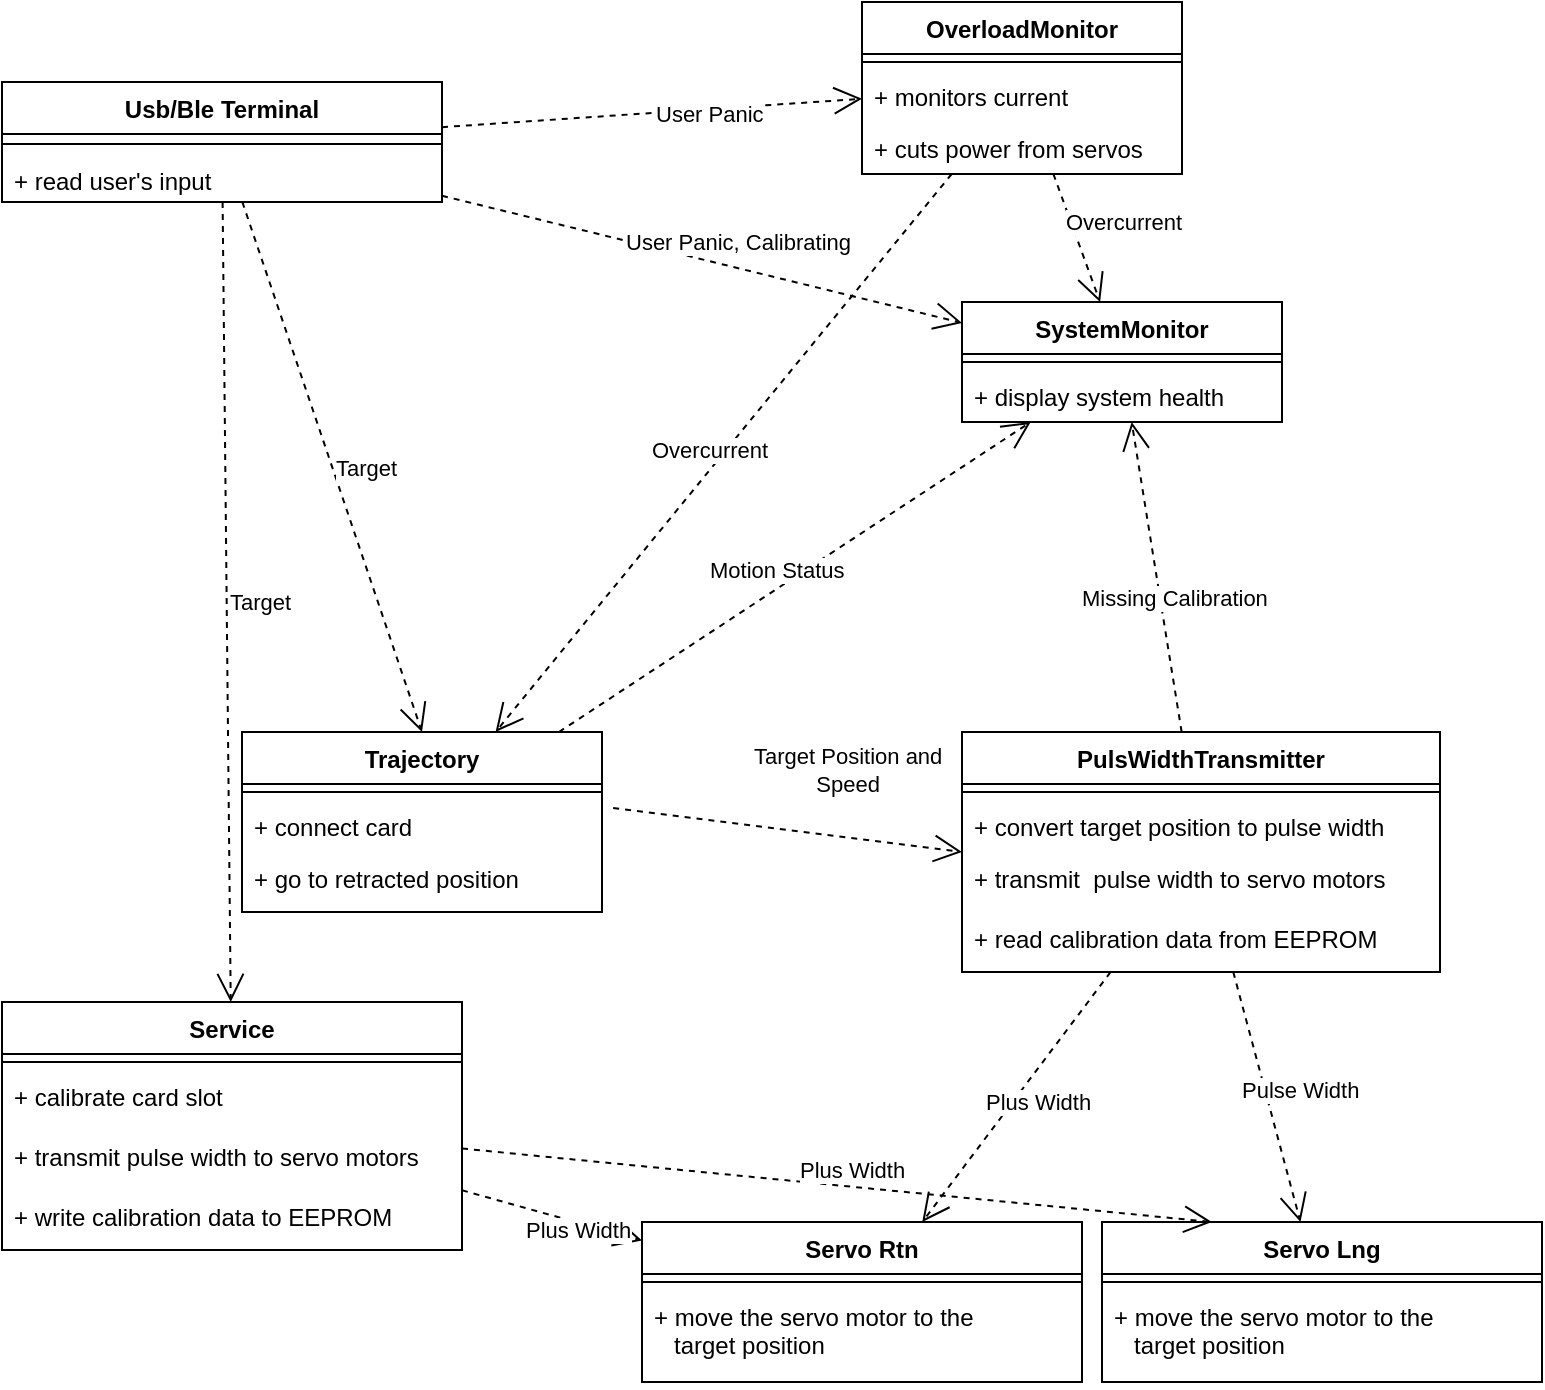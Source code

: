 <mxfile version="28.1.2" pages="6">
  <diagram id="u5vlLUq4j-41ApFVKKcV" name="Domain Model">
    <mxGraphModel dx="941" dy="609" grid="1" gridSize="10" guides="1" tooltips="1" connect="1" arrows="1" fold="1" page="1" pageScale="1" pageWidth="850" pageHeight="1100" math="0" shadow="0">
      <root>
        <mxCell id="0" />
        <mxCell id="1" parent="0" />
        <mxCell id="bGHfJ3Lsol0DoyidMzDT-1" value="Usb/Ble Terminal" style="swimlane;fontStyle=1;align=center;verticalAlign=top;childLayout=stackLayout;horizontal=1;startSize=26;horizontalStack=0;resizeParent=1;resizeParentMax=0;resizeLast=0;collapsible=1;marginBottom=0;" parent="1" vertex="1">
          <mxGeometry x="40" y="80" width="220" height="60" as="geometry" />
        </mxCell>
        <mxCell id="bGHfJ3Lsol0DoyidMzDT-2" value="" style="line;strokeWidth=1;fillColor=none;align=left;verticalAlign=middle;spacingTop=-1;spacingLeft=3;spacingRight=3;rotatable=0;labelPosition=right;points=[];portConstraint=eastwest;" parent="bGHfJ3Lsol0DoyidMzDT-1" vertex="1">
          <mxGeometry y="26" width="220" height="10" as="geometry" />
        </mxCell>
        <mxCell id="bGHfJ3Lsol0DoyidMzDT-3" value="+ read user&#39;s input" style="text;strokeColor=none;fillColor=none;align=left;verticalAlign=top;spacingLeft=4;spacingRight=4;overflow=hidden;rotatable=0;points=[[0,0.5],[1,0.5]];portConstraint=eastwest;" parent="bGHfJ3Lsol0DoyidMzDT-1" vertex="1">
          <mxGeometry y="36" width="220" height="24" as="geometry" />
        </mxCell>
        <mxCell id="bGHfJ3Lsol0DoyidMzDT-4" value="Trajectory" style="swimlane;fontStyle=1;align=center;verticalAlign=top;childLayout=stackLayout;horizontal=1;startSize=26;horizontalStack=0;resizeParent=1;resizeParentMax=0;resizeLast=0;collapsible=1;marginBottom=0;" parent="1" vertex="1">
          <mxGeometry x="160" y="405" width="180" height="90" as="geometry" />
        </mxCell>
        <mxCell id="bGHfJ3Lsol0DoyidMzDT-5" value="" style="line;strokeWidth=1;fillColor=none;align=left;verticalAlign=middle;spacingTop=-1;spacingLeft=3;spacingRight=3;rotatable=0;labelPosition=right;points=[];portConstraint=eastwest;" parent="bGHfJ3Lsol0DoyidMzDT-4" vertex="1">
          <mxGeometry y="26" width="180" height="8" as="geometry" />
        </mxCell>
        <mxCell id="bGHfJ3Lsol0DoyidMzDT-6" value="+ connect card   " style="text;strokeColor=none;fillColor=none;align=left;verticalAlign=top;spacingLeft=4;spacingRight=4;overflow=hidden;rotatable=0;points=[[0,0.5],[1,0.5]];portConstraint=eastwest;" parent="bGHfJ3Lsol0DoyidMzDT-4" vertex="1">
          <mxGeometry y="34" width="180" height="26" as="geometry" />
        </mxCell>
        <mxCell id="bGHfJ3Lsol0DoyidMzDT-7" value="+ go to retracted position   " style="text;strokeColor=none;fillColor=none;align=left;verticalAlign=top;spacingLeft=4;spacingRight=4;overflow=hidden;rotatable=0;points=[[0,0.5],[1,0.5]];portConstraint=eastwest;" parent="bGHfJ3Lsol0DoyidMzDT-4" vertex="1">
          <mxGeometry y="60" width="180" height="30" as="geometry" />
        </mxCell>
        <mxCell id="bGHfJ3Lsol0DoyidMzDT-8" value="SystemMonitor" style="swimlane;fontStyle=1;align=center;verticalAlign=top;childLayout=stackLayout;horizontal=1;startSize=26;horizontalStack=0;resizeParent=1;resizeParentMax=0;resizeLast=0;collapsible=1;marginBottom=0;" parent="1" vertex="1">
          <mxGeometry x="520" y="190" width="160" height="60" as="geometry" />
        </mxCell>
        <mxCell id="bGHfJ3Lsol0DoyidMzDT-9" value="" style="line;strokeWidth=1;fillColor=none;align=left;verticalAlign=middle;spacingTop=-1;spacingLeft=3;spacingRight=3;rotatable=0;labelPosition=right;points=[];portConstraint=eastwest;" parent="bGHfJ3Lsol0DoyidMzDT-8" vertex="1">
          <mxGeometry y="26" width="160" height="8" as="geometry" />
        </mxCell>
        <mxCell id="bGHfJ3Lsol0DoyidMzDT-10" value="+ display system health" style="text;strokeColor=none;fillColor=none;align=left;verticalAlign=top;spacingLeft=4;spacingRight=4;overflow=hidden;rotatable=0;points=[[0,0.5],[1,0.5]];portConstraint=eastwest;" parent="bGHfJ3Lsol0DoyidMzDT-8" vertex="1">
          <mxGeometry y="34" width="160" height="26" as="geometry" />
        </mxCell>
        <mxCell id="bGHfJ3Lsol0DoyidMzDT-11" value="PulsWidthTransmitter" style="swimlane;fontStyle=1;align=center;verticalAlign=top;childLayout=stackLayout;horizontal=1;startSize=26;horizontalStack=0;resizeParent=1;resizeParentMax=0;resizeLast=0;collapsible=1;marginBottom=0;" parent="1" vertex="1">
          <mxGeometry x="520" y="405" width="239" height="120" as="geometry" />
        </mxCell>
        <mxCell id="bGHfJ3Lsol0DoyidMzDT-12" value="" style="line;strokeWidth=1;fillColor=none;align=left;verticalAlign=middle;spacingTop=-1;spacingLeft=3;spacingRight=3;rotatable=0;labelPosition=right;points=[];portConstraint=eastwest;" parent="bGHfJ3Lsol0DoyidMzDT-11" vertex="1">
          <mxGeometry y="26" width="239" height="8" as="geometry" />
        </mxCell>
        <mxCell id="bGHfJ3Lsol0DoyidMzDT-13" value="+ convert target position to pulse width" style="text;strokeColor=none;fillColor=none;align=left;verticalAlign=top;spacingLeft=4;spacingRight=4;overflow=hidden;rotatable=0;points=[[0,0.5],[1,0.5]];portConstraint=eastwest;" parent="bGHfJ3Lsol0DoyidMzDT-11" vertex="1">
          <mxGeometry y="34" width="239" height="26" as="geometry" />
        </mxCell>
        <mxCell id="8z9_hX8FYPzXTybep_te-19" value="+ transmit  pulse width to servo motors&#xa;" style="text;strokeColor=none;fillColor=none;align=left;verticalAlign=top;spacingLeft=4;spacingRight=4;overflow=hidden;rotatable=0;points=[[0,0.5],[1,0.5]];portConstraint=eastwest;" parent="bGHfJ3Lsol0DoyidMzDT-11" vertex="1">
          <mxGeometry y="60" width="239" height="30" as="geometry" />
        </mxCell>
        <mxCell id="8z9_hX8FYPzXTybep_te-20" value="+ read calibration data from EEPROM&#xa;" style="text;strokeColor=none;fillColor=none;align=left;verticalAlign=top;spacingLeft=4;spacingRight=4;overflow=hidden;rotatable=0;points=[[0,0.5],[1,0.5]];portConstraint=eastwest;" parent="bGHfJ3Lsol0DoyidMzDT-11" vertex="1">
          <mxGeometry y="90" width="239" height="30" as="geometry" />
        </mxCell>
        <mxCell id="bGHfJ3Lsol0DoyidMzDT-15" value="&lt;div&gt;Target Position and&lt;/div&gt;&lt;div align=&quot;center&quot;&gt;Speed&lt;/div&gt;" style="endArrow=open;endSize=12;dashed=1;html=1;align=left;exitX=1.031;exitY=0.154;exitDx=0;exitDy=0;exitPerimeter=0;entryX=0;entryY=0.5;entryDx=0;entryDy=0;" parent="1" source="bGHfJ3Lsol0DoyidMzDT-6" target="bGHfJ3Lsol0DoyidMzDT-11" edge="1">
          <mxGeometry x="-0.248" y="27" width="160" relative="1" as="geometry">
            <mxPoint x="211" y="560" as="sourcePoint" />
            <mxPoint x="371" y="560" as="targetPoint" />
            <mxPoint as="offset" />
          </mxGeometry>
        </mxCell>
        <mxCell id="bGHfJ3Lsol0DoyidMzDT-16" value="User Panic" style="endArrow=open;endSize=12;dashed=1;html=1;align=left;" parent="1" source="bGHfJ3Lsol0DoyidMzDT-1" target="bGHfJ3Lsol0DoyidMzDT-28" edge="1">
          <mxGeometry width="160" relative="1" as="geometry">
            <mxPoint x="345" y="172.352" as="sourcePoint" />
            <mxPoint x="411" y="360" as="targetPoint" />
          </mxGeometry>
        </mxCell>
        <mxCell id="bGHfJ3Lsol0DoyidMzDT-18" value="Target" style="endArrow=open;endSize=12;dashed=1;html=1;align=left;entryX=0.5;entryY=0;entryDx=0;entryDy=0;" parent="1" source="bGHfJ3Lsol0DoyidMzDT-1" target="bGHfJ3Lsol0DoyidMzDT-4" edge="1">
          <mxGeometry width="160" relative="1" as="geometry">
            <mxPoint x="211.75" y="314.002" as="sourcePoint" />
            <mxPoint x="231" y="640" as="targetPoint" />
          </mxGeometry>
        </mxCell>
        <mxCell id="bGHfJ3Lsol0DoyidMzDT-25" value="User Panic, Calibrating" style="endArrow=open;endSize=12;dashed=1;html=1;align=left;" parent="1" source="bGHfJ3Lsol0DoyidMzDT-1" target="bGHfJ3Lsol0DoyidMzDT-8" edge="1">
          <mxGeometry x="-0.306" y="-1" width="160" relative="1" as="geometry">
            <mxPoint x="500" y="160" as="sourcePoint" />
            <mxPoint x="997" y="169" as="targetPoint" />
            <Array as="points" />
            <mxPoint as="offset" />
          </mxGeometry>
        </mxCell>
        <mxCell id="bGHfJ3Lsol0DoyidMzDT-27" value="Missing Calibration" style="endArrow=open;endSize=12;dashed=1;html=1;align=left;" parent="1" source="bGHfJ3Lsol0DoyidMzDT-11" target="bGHfJ3Lsol0DoyidMzDT-8" edge="1">
          <mxGeometry x="-0.048" y="40" width="160" relative="1" as="geometry">
            <mxPoint x="430" y="180" as="sourcePoint" />
            <mxPoint x="747" y="183" as="targetPoint" />
            <mxPoint as="offset" />
          </mxGeometry>
        </mxCell>
        <mxCell id="bGHfJ3Lsol0DoyidMzDT-28" value="OverloadMonitor" style="swimlane;fontStyle=1;align=center;verticalAlign=top;childLayout=stackLayout;horizontal=1;startSize=26;horizontalStack=0;resizeParent=1;resizeParentMax=0;resizeLast=0;collapsible=1;marginBottom=0;" parent="1" vertex="1">
          <mxGeometry x="470" y="40" width="160" height="86" as="geometry" />
        </mxCell>
        <mxCell id="bGHfJ3Lsol0DoyidMzDT-29" value="" style="line;strokeWidth=1;fillColor=none;align=left;verticalAlign=middle;spacingTop=-1;spacingLeft=3;spacingRight=3;rotatable=0;labelPosition=right;points=[];portConstraint=eastwest;" parent="bGHfJ3Lsol0DoyidMzDT-28" vertex="1">
          <mxGeometry y="26" width="160" height="8" as="geometry" />
        </mxCell>
        <mxCell id="bGHfJ3Lsol0DoyidMzDT-30" value="+ monitors current" style="text;strokeColor=none;fillColor=none;align=left;verticalAlign=top;spacingLeft=4;spacingRight=4;overflow=hidden;rotatable=0;points=[[0,0.5],[1,0.5]];portConstraint=eastwest;" parent="bGHfJ3Lsol0DoyidMzDT-28" vertex="1">
          <mxGeometry y="34" width="160" height="26" as="geometry" />
        </mxCell>
        <mxCell id="bGHfJ3Lsol0DoyidMzDT-31" value="+ cuts power from servos" style="text;strokeColor=none;fillColor=none;align=left;verticalAlign=top;spacingLeft=4;spacingRight=4;overflow=hidden;rotatable=0;points=[[0,0.5],[1,0.5]];portConstraint=eastwest;" parent="bGHfJ3Lsol0DoyidMzDT-28" vertex="1">
          <mxGeometry y="60" width="160" height="26" as="geometry" />
        </mxCell>
        <mxCell id="bGHfJ3Lsol0DoyidMzDT-32" value="Overcurrent" style="endArrow=open;endSize=12;dashed=1;html=1;align=left;" parent="1" source="bGHfJ3Lsol0DoyidMzDT-28" target="bGHfJ3Lsol0DoyidMzDT-8" edge="1">
          <mxGeometry x="-0.295" y="-4" width="160" relative="1" as="geometry">
            <mxPoint x="660" y="525" as="sourcePoint" />
            <mxPoint x="682" y="300" as="targetPoint" />
            <mxPoint as="offset" />
          </mxGeometry>
        </mxCell>
        <mxCell id="bGHfJ3Lsol0DoyidMzDT-34" value="Motion Status" style="endArrow=open;endSize=12;dashed=1;html=1;align=left;" parent="1" source="bGHfJ3Lsol0DoyidMzDT-4" target="bGHfJ3Lsol0DoyidMzDT-8" edge="1">
          <mxGeometry x="-0.248" y="27" width="160" relative="1" as="geometry">
            <mxPoint x="450" y="453" as="sourcePoint" />
            <mxPoint x="675" y="450" as="targetPoint" />
            <mxPoint as="offset" />
          </mxGeometry>
        </mxCell>
        <mxCell id="QQljUmBUUKkUjIn06klb-2" value="Overcurrent" style="endArrow=open;endSize=12;dashed=1;html=1;align=left;" parent="1" source="bGHfJ3Lsol0DoyidMzDT-28" target="bGHfJ3Lsol0DoyidMzDT-4" edge="1">
          <mxGeometry x="0.124" y="-30" width="160" relative="1" as="geometry">
            <mxPoint x="360" y="529" as="sourcePoint" />
            <mxPoint x="657" y="360" as="targetPoint" />
            <mxPoint as="offset" />
          </mxGeometry>
        </mxCell>
        <mxCell id="8z9_hX8FYPzXTybep_te-1" value="Servo Rtn" style="swimlane;fontStyle=1;align=center;verticalAlign=top;childLayout=stackLayout;horizontal=1;startSize=26;horizontalStack=0;resizeParent=1;resizeParentMax=0;resizeLast=0;collapsible=1;marginBottom=0;" parent="1" vertex="1">
          <mxGeometry x="360" y="650" width="220" height="80" as="geometry" />
        </mxCell>
        <mxCell id="8z9_hX8FYPzXTybep_te-2" value="" style="line;strokeWidth=1;fillColor=none;align=left;verticalAlign=middle;spacingTop=-1;spacingLeft=3;spacingRight=3;rotatable=0;labelPosition=right;points=[];portConstraint=eastwest;" parent="8z9_hX8FYPzXTybep_te-1" vertex="1">
          <mxGeometry y="26" width="220" height="8" as="geometry" />
        </mxCell>
        <mxCell id="8z9_hX8FYPzXTybep_te-3" value="+ move the servo motor to the&#xa;   target position" style="text;strokeColor=none;fillColor=none;align=left;verticalAlign=top;spacingLeft=4;spacingRight=4;overflow=hidden;rotatable=0;points=[[0,0.5],[1,0.5]];portConstraint=eastwest;" parent="8z9_hX8FYPzXTybep_te-1" vertex="1">
          <mxGeometry y="34" width="220" height="46" as="geometry" />
        </mxCell>
        <mxCell id="8z9_hX8FYPzXTybep_te-4" value="Servo Lng" style="swimlane;fontStyle=1;align=center;verticalAlign=top;childLayout=stackLayout;horizontal=1;startSize=26;horizontalStack=0;resizeParent=1;resizeParentMax=0;resizeLast=0;collapsible=1;marginBottom=0;" parent="1" vertex="1">
          <mxGeometry x="590" y="650" width="220" height="80" as="geometry" />
        </mxCell>
        <mxCell id="8z9_hX8FYPzXTybep_te-5" value="" style="line;strokeWidth=1;fillColor=none;align=left;verticalAlign=middle;spacingTop=-1;spacingLeft=3;spacingRight=3;rotatable=0;labelPosition=right;points=[];portConstraint=eastwest;" parent="8z9_hX8FYPzXTybep_te-4" vertex="1">
          <mxGeometry y="26" width="220" height="8" as="geometry" />
        </mxCell>
        <mxCell id="8z9_hX8FYPzXTybep_te-6" value="+ move the servo motor to the&#xa;   target position" style="text;strokeColor=none;fillColor=none;align=left;verticalAlign=top;spacingLeft=4;spacingRight=4;overflow=hidden;rotatable=0;points=[[0,0.5],[1,0.5]];portConstraint=eastwest;" parent="8z9_hX8FYPzXTybep_te-4" vertex="1">
          <mxGeometry y="34" width="220" height="46" as="geometry" />
        </mxCell>
        <mxCell id="8z9_hX8FYPzXTybep_te-7" value="Pulse Width" style="endArrow=open;endSize=12;dashed=1;html=1;align=left;" parent="1" source="bGHfJ3Lsol0DoyidMzDT-11" target="8z9_hX8FYPzXTybep_te-4" edge="1">
          <mxGeometry x="-0.115" y="-13" width="160" relative="1" as="geometry">
            <mxPoint x="660" y="525" as="sourcePoint" />
            <mxPoint x="660" y="370" as="targetPoint" />
            <mxPoint as="offset" />
          </mxGeometry>
        </mxCell>
        <mxCell id="8z9_hX8FYPzXTybep_te-8" value="Plus Width" style="endArrow=open;endSize=12;dashed=1;html=1;align=left;" parent="1" source="bGHfJ3Lsol0DoyidMzDT-11" target="8z9_hX8FYPzXTybep_te-1" edge="1">
          <mxGeometry x="0.163" y="-12" width="160" relative="1" as="geometry">
            <mxPoint x="680" y="695" as="sourcePoint" />
            <mxPoint x="680" y="540" as="targetPoint" />
            <mxPoint as="offset" />
          </mxGeometry>
        </mxCell>
        <mxCell id="8z9_hX8FYPzXTybep_te-9" value="Service" style="swimlane;fontStyle=1;align=center;verticalAlign=top;childLayout=stackLayout;horizontal=1;startSize=26;horizontalStack=0;resizeParent=1;resizeParentMax=0;resizeLast=0;collapsible=1;marginBottom=0;" parent="1" vertex="1">
          <mxGeometry x="40" y="540" width="230" height="124" as="geometry" />
        </mxCell>
        <mxCell id="8z9_hX8FYPzXTybep_te-10" value="" style="line;strokeWidth=1;fillColor=none;align=left;verticalAlign=middle;spacingTop=-1;spacingLeft=3;spacingRight=3;rotatable=0;labelPosition=right;points=[];portConstraint=eastwest;" parent="8z9_hX8FYPzXTybep_te-9" vertex="1">
          <mxGeometry y="26" width="230" height="8" as="geometry" />
        </mxCell>
        <mxCell id="8z9_hX8FYPzXTybep_te-13" value="+ calibrate card slot   " style="text;strokeColor=none;fillColor=none;align=left;verticalAlign=top;spacingLeft=4;spacingRight=4;overflow=hidden;rotatable=0;points=[[0,0.5],[1,0.5]];portConstraint=eastwest;" parent="8z9_hX8FYPzXTybep_te-9" vertex="1">
          <mxGeometry y="34" width="230" height="30" as="geometry" />
        </mxCell>
        <mxCell id="8z9_hX8FYPzXTybep_te-17" value="+ transmit pulse width to servo motors" style="text;strokeColor=none;fillColor=none;align=left;verticalAlign=top;spacingLeft=4;spacingRight=4;overflow=hidden;rotatable=0;points=[[0,0.5],[1,0.5]];portConstraint=eastwest;" parent="8z9_hX8FYPzXTybep_te-9" vertex="1">
          <mxGeometry y="64" width="230" height="30" as="geometry" />
        </mxCell>
        <mxCell id="8z9_hX8FYPzXTybep_te-18" value="+ write calibration data to EEPROM" style="text;strokeColor=none;fillColor=none;align=left;verticalAlign=top;spacingLeft=4;spacingRight=4;overflow=hidden;rotatable=0;points=[[0,0.5],[1,0.5]];portConstraint=eastwest;" parent="8z9_hX8FYPzXTybep_te-9" vertex="1">
          <mxGeometry y="94" width="230" height="30" as="geometry" />
        </mxCell>
        <mxCell id="8z9_hX8FYPzXTybep_te-14" value="Plus Width" style="endArrow=open;endSize=12;dashed=1;html=1;align=left;entryX=0.25;entryY=0;entryDx=0;entryDy=0;" parent="1" source="8z9_hX8FYPzXTybep_te-9" target="8z9_hX8FYPzXTybep_te-4" edge="1">
          <mxGeometry x="-0.11" y="6" width="160" relative="1" as="geometry">
            <mxPoint x="673" y="530" as="sourcePoint" />
            <mxPoint x="590" y="675" as="targetPoint" />
            <mxPoint as="offset" />
          </mxGeometry>
        </mxCell>
        <mxCell id="8z9_hX8FYPzXTybep_te-15" value="Plus Width" style="endArrow=open;endSize=12;dashed=1;html=1;align=left;" parent="1" source="8z9_hX8FYPzXTybep_te-9" target="8z9_hX8FYPzXTybep_te-1" edge="1">
          <mxGeometry x="-0.299" y="-11" width="160" relative="1" as="geometry">
            <mxPoint x="753" y="530" as="sourcePoint" />
            <mxPoint x="670" y="675" as="targetPoint" />
            <mxPoint x="1" as="offset" />
          </mxGeometry>
        </mxCell>
        <mxCell id="8z9_hX8FYPzXTybep_te-16" value="Target" style="endArrow=open;endSize=12;dashed=1;html=1;align=left;" parent="1" source="bGHfJ3Lsol0DoyidMzDT-1" target="8z9_hX8FYPzXTybep_te-9" edge="1">
          <mxGeometry width="160" relative="1" as="geometry">
            <mxPoint x="260" y="230" as="sourcePoint" />
            <mxPoint x="340" y="645" as="targetPoint" />
          </mxGeometry>
        </mxCell>
      </root>
    </mxGraphModel>
  </diagram>
  <diagram id="sIL_SeI-5NIIfwPFO5zg" name="Queues">
    <mxGraphModel dx="945" dy="615" grid="1" gridSize="10" guides="1" tooltips="1" connect="1" arrows="1" fold="1" page="1" pageScale="1" pageWidth="850" pageHeight="1100" math="0" shadow="0">
      <root>
        <mxCell id="0" />
        <mxCell id="1" parent="0" />
        <mxCell id="ljrrEYX5gIilvPQIkTQC-1" style="edgeStyle=orthogonalEdgeStyle;curved=1;rounded=0;orthogonalLoop=1;jettySize=auto;html=1;exitX=1;exitY=0.5;exitDx=0;exitDy=0;entryX=0.5;entryY=0;entryDx=0;entryDy=0;" parent="1" source="ljrrEYX5gIilvPQIkTQC-3" target="ljrrEYX5gIilvPQIkTQC-21" edge="1">
          <mxGeometry relative="1" as="geometry">
            <Array as="points">
              <mxPoint x="240" y="93" />
              <mxPoint x="240" y="20" />
              <mxPoint x="425" y="20" />
            </Array>
          </mxGeometry>
        </mxCell>
        <mxCell id="ljrrEYX5gIilvPQIkTQC-2" style="edgeStyle=orthogonalEdgeStyle;curved=1;rounded=0;orthogonalLoop=1;jettySize=auto;html=1;entryX=0.5;entryY=0;entryDx=0;entryDy=0;elbow=vertical;" parent="1" source="ljrrEYX5gIilvPQIkTQC-3" target="ljrrEYX5gIilvPQIkTQC-25" edge="1">
          <mxGeometry relative="1" as="geometry" />
        </mxCell>
        <mxCell id="ljrrEYX5gIilvPQIkTQC-3" value="Usb/BleTerminalAo" style="swimlane;fontStyle=1;align=center;verticalAlign=top;childLayout=stackLayout;horizontal=1;startSize=26;horizontalStack=0;resizeParent=1;resizeParentMax=0;resizeLast=0;collapsible=1;marginBottom=0;" parent="1" vertex="1">
          <mxGeometry x="40" y="50" width="160" height="86" as="geometry" />
        </mxCell>
        <mxCell id="ljrrEYX5gIilvPQIkTQC-4" value="" style="line;strokeWidth=1;fillColor=none;align=left;verticalAlign=middle;spacingTop=-1;spacingLeft=3;spacingRight=3;rotatable=0;labelPosition=right;points=[];portConstraint=eastwest;" parent="ljrrEYX5gIilvPQIkTQC-3" vertex="1">
          <mxGeometry y="26" width="160" height="8" as="geometry" />
        </mxCell>
        <mxCell id="ljrrEYX5gIilvPQIkTQC-5" value="+ load(): void" style="text;strokeColor=none;fillColor=none;align=left;verticalAlign=top;spacingLeft=4;spacingRight=4;overflow=hidden;rotatable=0;points=[[0,0.5],[1,0.5]];portConstraint=eastwest;" parent="ljrrEYX5gIilvPQIkTQC-3" vertex="1">
          <mxGeometry y="34" width="160" height="26" as="geometry" />
        </mxCell>
        <mxCell id="ljrrEYX5gIilvPQIkTQC-6" value="+ run(): void" style="text;strokeColor=none;fillColor=none;align=left;verticalAlign=top;spacingLeft=4;spacingRight=4;overflow=hidden;rotatable=0;points=[[0,0.5],[1,0.5]];portConstraint=eastwest;" parent="ljrrEYX5gIilvPQIkTQC-3" vertex="1">
          <mxGeometry y="60" width="160" height="26" as="geometry" />
        </mxCell>
        <mxCell id="ljrrEYX5gIilvPQIkTQC-7" value="OverloadMonitorAo" style="swimlane;fontStyle=1;align=center;verticalAlign=top;childLayout=stackLayout;horizontal=1;startSize=26;horizontalStack=0;resizeParent=1;resizeParentMax=0;resizeLast=0;collapsible=1;marginBottom=0;" parent="1" vertex="1">
          <mxGeometry x="520" y="80" width="160" height="86" as="geometry" />
        </mxCell>
        <mxCell id="ljrrEYX5gIilvPQIkTQC-8" value="" style="line;strokeWidth=1;fillColor=none;align=left;verticalAlign=middle;spacingTop=-1;spacingLeft=3;spacingRight=3;rotatable=0;labelPosition=right;points=[];portConstraint=eastwest;" parent="ljrrEYX5gIilvPQIkTQC-7" vertex="1">
          <mxGeometry y="26" width="160" height="8" as="geometry" />
        </mxCell>
        <mxCell id="ljrrEYX5gIilvPQIkTQC-9" value="+ load(): void" style="text;strokeColor=none;fillColor=none;align=left;verticalAlign=top;spacingLeft=4;spacingRight=4;overflow=hidden;rotatable=0;points=[[0,0.5],[1,0.5]];portConstraint=eastwest;" parent="ljrrEYX5gIilvPQIkTQC-7" vertex="1">
          <mxGeometry y="34" width="160" height="26" as="geometry" />
        </mxCell>
        <mxCell id="ljrrEYX5gIilvPQIkTQC-10" value="+ run(): void" style="text;strokeColor=none;fillColor=none;align=left;verticalAlign=top;spacingLeft=4;spacingRight=4;overflow=hidden;rotatable=0;points=[[0,0.5],[1,0.5]];portConstraint=eastwest;" parent="ljrrEYX5gIilvPQIkTQC-7" vertex="1">
          <mxGeometry y="60" width="160" height="26" as="geometry" />
        </mxCell>
        <mxCell id="ljrrEYX5gIilvPQIkTQC-11" value="SystemMonitorAo" style="swimlane;fontStyle=1;align=center;verticalAlign=top;childLayout=stackLayout;horizontal=1;startSize=26;horizontalStack=0;resizeParent=1;resizeParentMax=0;resizeLast=0;collapsible=1;marginBottom=0;" parent="1" vertex="1">
          <mxGeometry x="660" y="240" width="160" height="86" as="geometry" />
        </mxCell>
        <mxCell id="ljrrEYX5gIilvPQIkTQC-12" value="" style="line;strokeWidth=1;fillColor=none;align=left;verticalAlign=middle;spacingTop=-1;spacingLeft=3;spacingRight=3;rotatable=0;labelPosition=right;points=[];portConstraint=eastwest;" parent="ljrrEYX5gIilvPQIkTQC-11" vertex="1">
          <mxGeometry y="26" width="160" height="8" as="geometry" />
        </mxCell>
        <mxCell id="ljrrEYX5gIilvPQIkTQC-13" value="+ load(): void" style="text;strokeColor=none;fillColor=none;align=left;verticalAlign=top;spacingLeft=4;spacingRight=4;overflow=hidden;rotatable=0;points=[[0,0.5],[1,0.5]];portConstraint=eastwest;" parent="ljrrEYX5gIilvPQIkTQC-11" vertex="1">
          <mxGeometry y="34" width="160" height="26" as="geometry" />
        </mxCell>
        <mxCell id="ljrrEYX5gIilvPQIkTQC-14" value="+ run(): void" style="text;strokeColor=none;fillColor=none;align=left;verticalAlign=top;spacingLeft=4;spacingRight=4;overflow=hidden;rotatable=0;points=[[0,0.5],[1,0.5]];portConstraint=eastwest;" parent="ljrrEYX5gIilvPQIkTQC-11" vertex="1">
          <mxGeometry y="60" width="160" height="26" as="geometry" />
        </mxCell>
        <mxCell id="ljrrEYX5gIilvPQIkTQC-15" style="edgeStyle=orthogonalEdgeStyle;curved=1;rounded=0;orthogonalLoop=1;jettySize=auto;html=1;entryX=0.25;entryY=0;entryDx=0;entryDy=0;elbow=vertical;exitX=1;exitY=0.5;exitDx=0;exitDy=0;" parent="1" source="ljrrEYX5gIilvPQIkTQC-18" target="ljrrEYX5gIilvPQIkTQC-27" edge="1">
          <mxGeometry relative="1" as="geometry">
            <mxPoint x="280" y="610" as="sourcePoint" />
            <Array as="points">
              <mxPoint x="200" y="330" />
              <mxPoint x="330" y="330" />
              <mxPoint x="330" y="200" />
              <mxPoint x="498" y="200" />
            </Array>
          </mxGeometry>
        </mxCell>
        <mxCell id="ljrrEYX5gIilvPQIkTQC-16" value="TrajectoryAo" style="swimlane;fontStyle=1;align=center;verticalAlign=top;childLayout=stackLayout;horizontal=1;startSize=26;horizontalStack=0;resizeParent=1;resizeParentMax=0;resizeLast=0;collapsible=1;marginBottom=0;" parent="1" vertex="1">
          <mxGeometry x="40" y="320" width="160" height="86" as="geometry" />
        </mxCell>
        <mxCell id="ljrrEYX5gIilvPQIkTQC-17" value="" style="line;strokeWidth=1;fillColor=none;align=left;verticalAlign=middle;spacingTop=-1;spacingLeft=3;spacingRight=3;rotatable=0;labelPosition=right;points=[];portConstraint=eastwest;" parent="ljrrEYX5gIilvPQIkTQC-16" vertex="1">
          <mxGeometry y="26" width="160" height="8" as="geometry" />
        </mxCell>
        <mxCell id="ljrrEYX5gIilvPQIkTQC-18" value="+ load(): void" style="text;strokeColor=none;fillColor=none;align=left;verticalAlign=top;spacingLeft=4;spacingRight=4;overflow=hidden;rotatable=0;points=[[0,0.5],[1,0.5]];portConstraint=eastwest;" parent="ljrrEYX5gIilvPQIkTQC-16" vertex="1">
          <mxGeometry y="34" width="160" height="26" as="geometry" />
        </mxCell>
        <mxCell id="ljrrEYX5gIilvPQIkTQC-19" value="+ run(): void" style="text;strokeColor=none;fillColor=none;align=left;verticalAlign=top;spacingLeft=4;spacingRight=4;overflow=hidden;rotatable=0;points=[[0,0.5],[1,0.5]];portConstraint=eastwest;" parent="ljrrEYX5gIilvPQIkTQC-16" vertex="1">
          <mxGeometry y="60" width="160" height="26" as="geometry" />
        </mxCell>
        <mxCell id="ljrrEYX5gIilvPQIkTQC-20" style="edgeStyle=orthogonalEdgeStyle;curved=1;rounded=0;orthogonalLoop=1;jettySize=auto;html=1;exitX=0.5;exitY=1;exitDx=0;exitDy=0;entryX=0;entryY=0.25;entryDx=0;entryDy=0;" parent="1" source="ljrrEYX5gIilvPQIkTQC-21" target="ljrrEYX5gIilvPQIkTQC-7" edge="1">
          <mxGeometry relative="1" as="geometry" />
        </mxCell>
        <mxCell id="ljrrEYX5gIilvPQIkTQC-21" value="&lt;div align=&quot;center&quot;&gt;System status overload queue&lt;/div&gt;&lt;div align=&quot;center&quot;&gt;1&lt;/div&gt;&lt;div align=&quot;center&quot;&gt;2&lt;/div&gt;" style="shape=partialRectangle;whiteSpace=wrap;html=1;left=0;right=0;fillColor=none;verticalAlign=top;align=center;" parent="1" vertex="1">
          <mxGeometry x="365" y="50" width="120" height="70" as="geometry" />
        </mxCell>
        <mxCell id="ljrrEYX5gIilvPQIkTQC-22" style="edgeStyle=orthogonalEdgeStyle;curved=1;rounded=0;orthogonalLoop=1;jettySize=auto;html=1;exitX=0.5;exitY=0;exitDx=0;exitDy=0;elbow=vertical;entryX=0;entryY=0;entryDx=0;entryDy=0;" parent="1" source="Y81sOCDhzdOuW5KJ8vrq-1" target="ljrrEYX5gIilvPQIkTQC-27" edge="1">
          <mxGeometry relative="1" as="geometry">
            <mxPoint x="770" y="420" as="targetPoint" />
            <Array as="points">
              <mxPoint x="570" y="350" />
              <mxPoint x="430" y="350" />
              <mxPoint x="430" y="220" />
              <mxPoint x="460" y="220" />
            </Array>
          </mxGeometry>
        </mxCell>
        <mxCell id="ljrrEYX5gIilvPQIkTQC-24" style="edgeStyle=orthogonalEdgeStyle;curved=1;rounded=0;orthogonalLoop=1;jettySize=auto;html=1;exitX=0.5;exitY=1;exitDx=0;exitDy=0;elbow=vertical;" parent="1" source="ljrrEYX5gIilvPQIkTQC-25" target="ljrrEYX5gIilvPQIkTQC-16" edge="1">
          <mxGeometry relative="1" as="geometry" />
        </mxCell>
        <mxCell id="ljrrEYX5gIilvPQIkTQC-25" value="Trajectory queue&lt;div&gt;1&lt;/div&gt;&lt;div&gt;2&lt;/div&gt;" style="shape=partialRectangle;whiteSpace=wrap;html=1;left=0;right=0;fillColor=none;verticalAlign=top;" parent="1" vertex="1">
          <mxGeometry x="30" y="210" width="150" height="50" as="geometry" />
        </mxCell>
        <mxCell id="ljrrEYX5gIilvPQIkTQC-26" style="edgeStyle=orthogonalEdgeStyle;curved=1;rounded=0;orthogonalLoop=1;jettySize=auto;html=1;exitX=0.5;exitY=1;exitDx=0;exitDy=0;entryX=0;entryY=0.5;entryDx=0;entryDy=0;elbow=vertical;" parent="1" source="ljrrEYX5gIilvPQIkTQC-27" target="ljrrEYX5gIilvPQIkTQC-13" edge="1">
          <mxGeometry relative="1" as="geometry" />
        </mxCell>
        <mxCell id="ljrrEYX5gIilvPQIkTQC-27" value="&lt;div&gt;System status queue&lt;/div&gt;&lt;div&gt;1&lt;/div&gt;&lt;div&gt;2&lt;/div&gt;&lt;div&gt;3&lt;/div&gt;&lt;div&gt;4&lt;/div&gt;" style="shape=partialRectangle;whiteSpace=wrap;html=1;left=0;right=0;fillColor=none;verticalAlign=top;" parent="1" vertex="1">
          <mxGeometry x="460" y="240" width="150" height="80" as="geometry" />
        </mxCell>
        <mxCell id="ljrrEYX5gIilvPQIkTQC-28" style="edgeStyle=orthogonalEdgeStyle;curved=1;rounded=0;orthogonalLoop=1;jettySize=auto;html=1;exitX=0.5;exitY=1;exitDx=0;exitDy=0;elbow=vertical;" parent="1" source="ljrrEYX5gIilvPQIkTQC-29" target="Y81sOCDhzdOuW5KJ8vrq-1" edge="1">
          <mxGeometry relative="1" as="geometry" />
        </mxCell>
        <mxCell id="ljrrEYX5gIilvPQIkTQC-29" value="target position queue" style="shape=partialRectangle;whiteSpace=wrap;html=1;left=0;right=0;fillColor=none;" parent="1" vertex="1">
          <mxGeometry x="280" y="370" width="150" height="20" as="geometry" />
        </mxCell>
        <mxCell id="ljrrEYX5gIilvPQIkTQC-30" style="edgeStyle=orthogonalEdgeStyle;curved=1;rounded=0;orthogonalLoop=1;jettySize=auto;html=1;exitX=1;exitY=0.5;exitDx=0;exitDy=0;elbow=vertical;entryX=0.5;entryY=0;entryDx=0;entryDy=0;" parent="1" source="ljrrEYX5gIilvPQIkTQC-6" target="ljrrEYX5gIilvPQIkTQC-27" edge="1">
          <mxGeometry relative="1" as="geometry">
            <mxPoint x="250" y="430" as="targetPoint" />
          </mxGeometry>
        </mxCell>
        <mxCell id="ljrrEYX5gIilvPQIkTQC-31" style="edgeStyle=orthogonalEdgeStyle;curved=1;rounded=0;orthogonalLoop=1;jettySize=auto;html=1;entryX=0.5;entryY=0;entryDx=0;entryDy=0;elbow=vertical;exitX=1;exitY=0.5;exitDx=0;exitDy=0;" parent="1" source="ljrrEYX5gIilvPQIkTQC-19" target="ljrrEYX5gIilvPQIkTQC-29" edge="1">
          <mxGeometry relative="1" as="geometry">
            <Array as="points">
              <mxPoint x="240" y="393" />
              <mxPoint x="240" y="340" />
              <mxPoint x="355" y="340" />
            </Array>
          </mxGeometry>
        </mxCell>
        <mxCell id="Y81sOCDhzdOuW5KJ8vrq-1" value="PulsWidthTransmitterAo" style="swimlane;fontStyle=1;align=center;verticalAlign=top;childLayout=stackLayout;horizontal=1;startSize=26;horizontalStack=0;resizeParent=1;resizeParentMax=0;resizeLast=0;collapsible=1;marginBottom=0;" parent="1" vertex="1">
          <mxGeometry x="490" y="380" width="180" height="86" as="geometry" />
        </mxCell>
        <mxCell id="Y81sOCDhzdOuW5KJ8vrq-2" value="" style="line;strokeWidth=1;fillColor=none;align=left;verticalAlign=middle;spacingTop=-1;spacingLeft=3;spacingRight=3;rotatable=0;labelPosition=right;points=[];portConstraint=eastwest;" parent="Y81sOCDhzdOuW5KJ8vrq-1" vertex="1">
          <mxGeometry y="26" width="180" height="8" as="geometry" />
        </mxCell>
        <mxCell id="Y81sOCDhzdOuW5KJ8vrq-3" value="+ load(): void" style="text;strokeColor=none;fillColor=none;align=left;verticalAlign=top;spacingLeft=4;spacingRight=4;overflow=hidden;rotatable=0;points=[[0,0.5],[1,0.5]];portConstraint=eastwest;" parent="Y81sOCDhzdOuW5KJ8vrq-1" vertex="1">
          <mxGeometry y="34" width="180" height="26" as="geometry" />
        </mxCell>
        <mxCell id="Y81sOCDhzdOuW5KJ8vrq-4" value="+ run(): void" style="text;strokeColor=none;fillColor=none;align=left;verticalAlign=top;spacingLeft=4;spacingRight=4;overflow=hidden;rotatable=0;points=[[0,0.5],[1,0.5]];portConstraint=eastwest;" parent="Y81sOCDhzdOuW5KJ8vrq-1" vertex="1">
          <mxGeometry y="60" width="180" height="26" as="geometry" />
        </mxCell>
        <mxCell id="qnaQzMcdJ66lNDMU7C9q-1" style="edgeStyle=orthogonalEdgeStyle;curved=1;rounded=0;orthogonalLoop=1;jettySize=auto;html=1;exitX=1;exitY=0.25;exitDx=0;exitDy=0;entryX=0.25;entryY=0;entryDx=0;entryDy=0;" parent="1" source="ljrrEYX5gIilvPQIkTQC-16" target="ljrrEYX5gIilvPQIkTQC-21" edge="1">
          <mxGeometry relative="1" as="geometry">
            <mxPoint x="530" y="143" as="sourcePoint" />
            <mxPoint x="670" y="140" as="targetPoint" />
            <Array as="points">
              <mxPoint x="240" y="342" />
              <mxPoint x="240" y="30" />
              <mxPoint x="395" y="30" />
            </Array>
          </mxGeometry>
        </mxCell>
        <mxCell id="qnaQzMcdJ66lNDMU7C9q-2" style="edgeStyle=orthogonalEdgeStyle;curved=1;rounded=0;orthogonalLoop=1;jettySize=auto;html=1;entryX=0.75;entryY=0;entryDx=0;entryDy=0;" parent="1" source="ljrrEYX5gIilvPQIkTQC-7" target="ljrrEYX5gIilvPQIkTQC-27" edge="1">
          <mxGeometry relative="1" as="geometry">
            <mxPoint x="470" y="213" as="sourcePoint" />
            <mxPoint x="413" y="240" as="targetPoint" />
          </mxGeometry>
        </mxCell>
        <mxCell id="kD53Iu6QUBEJvexpzgKY-2" style="edgeStyle=orthogonalEdgeStyle;curved=1;rounded=0;orthogonalLoop=1;jettySize=auto;html=1;entryX=0.75;entryY=0;entryDx=0;entryDy=0;exitX=0;exitY=0.5;exitDx=0;exitDy=0;" parent="1" source="ljrrEYX5gIilvPQIkTQC-10" target="ljrrEYX5gIilvPQIkTQC-25" edge="1">
          <mxGeometry relative="1" as="geometry">
            <mxPoint x="677" y="210" as="sourcePoint" />
            <mxPoint x="650" y="284" as="targetPoint" />
          </mxGeometry>
        </mxCell>
        <mxCell id="_kl45IKRegFsFsX0Yq16-5" style="edgeStyle=orthogonalEdgeStyle;rounded=0;orthogonalLoop=1;jettySize=auto;html=1;entryX=0.25;entryY=0;entryDx=0;entryDy=0;curved=1;" edge="1" parent="1" source="_kl45IKRegFsFsX0Yq16-1" target="ljrrEYX5gIilvPQIkTQC-29">
          <mxGeometry relative="1" as="geometry" />
        </mxCell>
        <mxCell id="_kl45IKRegFsFsX0Yq16-1" value="ServiceAo" style="swimlane;fontStyle=1;align=center;verticalAlign=top;childLayout=stackLayout;horizontal=1;startSize=26;horizontalStack=0;resizeParent=1;resizeParentMax=0;resizeLast=0;collapsible=1;marginBottom=0;" vertex="1" parent="1">
          <mxGeometry x="40" y="507" width="160" height="86" as="geometry" />
        </mxCell>
        <mxCell id="_kl45IKRegFsFsX0Yq16-2" value="" style="line;strokeWidth=1;fillColor=none;align=left;verticalAlign=middle;spacingTop=-1;spacingLeft=3;spacingRight=3;rotatable=0;labelPosition=right;points=[];portConstraint=eastwest;" vertex="1" parent="_kl45IKRegFsFsX0Yq16-1">
          <mxGeometry y="26" width="160" height="8" as="geometry" />
        </mxCell>
        <mxCell id="_kl45IKRegFsFsX0Yq16-3" value="+ load(): void" style="text;strokeColor=none;fillColor=none;align=left;verticalAlign=top;spacingLeft=4;spacingRight=4;overflow=hidden;rotatable=0;points=[[0,0.5],[1,0.5]];portConstraint=eastwest;" vertex="1" parent="_kl45IKRegFsFsX0Yq16-1">
          <mxGeometry y="34" width="160" height="26" as="geometry" />
        </mxCell>
        <mxCell id="_kl45IKRegFsFsX0Yq16-4" value="+ run(): void" style="text;strokeColor=none;fillColor=none;align=left;verticalAlign=top;spacingLeft=4;spacingRight=4;overflow=hidden;rotatable=0;points=[[0,0.5],[1,0.5]];portConstraint=eastwest;" vertex="1" parent="_kl45IKRegFsFsX0Yq16-1">
          <mxGeometry y="60" width="160" height="26" as="geometry" />
        </mxCell>
        <mxCell id="_kl45IKRegFsFsX0Yq16-7" style="edgeStyle=orthogonalEdgeStyle;rounded=0;orthogonalLoop=1;jettySize=auto;html=1;entryX=0.5;entryY=0;entryDx=0;entryDy=0;curved=1;" edge="1" parent="1" source="_kl45IKRegFsFsX0Yq16-6" target="_kl45IKRegFsFsX0Yq16-1">
          <mxGeometry relative="1" as="geometry" />
        </mxCell>
        <mxCell id="_kl45IKRegFsFsX0Yq16-6" value="Service cmd queue" style="shape=partialRectangle;whiteSpace=wrap;html=1;left=0;right=0;fillColor=none;" vertex="1" parent="1">
          <mxGeometry x="20" y="446" width="150" height="20" as="geometry" />
        </mxCell>
        <mxCell id="_kl45IKRegFsFsX0Yq16-8" style="edgeStyle=orthogonalEdgeStyle;rounded=0;orthogonalLoop=1;jettySize=auto;html=1;exitX=0;exitY=0.5;exitDx=0;exitDy=0;entryX=0.25;entryY=0;entryDx=0;entryDy=0;curved=1;" edge="1" parent="1" source="ljrrEYX5gIilvPQIkTQC-6" target="_kl45IKRegFsFsX0Yq16-6">
          <mxGeometry relative="1" as="geometry">
            <Array as="points">
              <mxPoint x="20" y="123" />
              <mxPoint x="20" y="420" />
              <mxPoint x="58" y="420" />
            </Array>
          </mxGeometry>
        </mxCell>
      </root>
    </mxGraphModel>
  </diagram>
  <diagram id="XMPu_9Ka0Fa9CMZE4Ggg" name="SM OverloadMonitor">
    <mxGraphModel dx="951" dy="619" grid="1" gridSize="10" guides="1" tooltips="1" connect="1" arrows="1" fold="1" page="1" pageScale="1" pageWidth="827" pageHeight="1169" math="0" shadow="0">
      <root>
        <mxCell id="0" />
        <mxCell id="1" parent="0" />
        <mxCell id="wLEx1_YoYGpJ_4fyNhJ1-1" value="sm" style="shape=umlFrame;whiteSpace=wrap;html=1;rounded=1;shadow=0;comic=0;labelBackgroundColor=none;strokeWidth=1;fontFamily=Verdana;fontSize=12;align=center;" parent="1" vertex="1">
          <mxGeometry x="30" y="30" width="950" height="540" as="geometry" />
        </mxCell>
        <mxCell id="wLEx1_YoYGpJ_4fyNhJ1-8" value="[IsStartupDone]" style="edgeStyle=orthogonalEdgeStyle;rounded=0;orthogonalLoop=1;jettySize=auto;html=1;" parent="1" source="wLEx1_YoYGpJ_4fyNhJ1-2" target="wLEx1_YoYGpJ_4fyNhJ1-6" edge="1">
          <mxGeometry relative="1" as="geometry" />
        </mxCell>
        <mxCell id="wLEx1_YoYGpJ_4fyNhJ1-2" value="Startup" style="html=1;align=center;verticalAlign=top;rounded=1;absoluteArcSize=1;arcSize=10;dashed=0;whiteSpace=wrap;" parent="1" vertex="1">
          <mxGeometry x="50" y="130" width="260" height="200" as="geometry" />
        </mxCell>
        <mxCell id="wLEx1_YoYGpJ_4fyNhJ1-5" style="edgeStyle=orthogonalEdgeStyle;rounded=0;orthogonalLoop=1;jettySize=auto;html=1;" parent="1" source="wLEx1_YoYGpJ_4fyNhJ1-3" target="wLEx1_YoYGpJ_4fyNhJ1-2" edge="1">
          <mxGeometry relative="1" as="geometry" />
        </mxCell>
        <mxCell id="wLEx1_YoYGpJ_4fyNhJ1-3" value="" style="ellipse;fillColor=strokeColor;html=1;" parent="1" vertex="1">
          <mxGeometry x="110" y="50" width="20" height="20" as="geometry" />
        </mxCell>
        <mxCell id="wLEx1_YoYGpJ_4fyNhJ1-4" value="Triggers:&lt;br&gt;Timeout" style="text;html=1;strokeColor=none;fillColor=none;align=left;verticalAlign=bottom;whiteSpace=wrap;rounded=0;" parent="1" vertex="1">
          <mxGeometry x="40" y="450" width="100" height="110" as="geometry" />
        </mxCell>
        <mxCell id="wLEx1_YoYGpJ_4fyNhJ1-11" value="[IsOverload]" style="edgeStyle=orthogonalEdgeStyle;rounded=0;orthogonalLoop=1;jettySize=auto;html=1;" parent="1" source="wLEx1_YoYGpJ_4fyNhJ1-6" target="wLEx1_YoYGpJ_4fyNhJ1-7" edge="1">
          <mxGeometry relative="1" as="geometry" />
        </mxCell>
        <mxCell id="wLEx1_YoYGpJ_4fyNhJ1-6" value="Monitoring" style="html=1;align=center;verticalAlign=top;rounded=1;absoluteArcSize=1;arcSize=10;dashed=0;whiteSpace=wrap;" parent="1" vertex="1">
          <mxGeometry x="420" y="130" width="260" height="200" as="geometry" />
        </mxCell>
        <mxCell id="wLEx1_YoYGpJ_4fyNhJ1-7" value="Overload" style="html=1;align=center;verticalAlign=top;rounded=1;absoluteArcSize=1;arcSize=10;dashed=0;whiteSpace=wrap;" parent="1" vertex="1">
          <mxGeometry x="690" y="350" width="260" height="200" as="geometry" />
        </mxCell>
      </root>
    </mxGraphModel>
  </diagram>
  <diagram id="8Q7HPVzxwKLaHp6338Y_" name="SM SystemMonitor">
    <mxGraphModel dx="945" dy="615" grid="1" gridSize="10" guides="1" tooltips="1" connect="1" arrows="1" fold="1" page="1" pageScale="1" pageWidth="827" pageHeight="1169" math="0" shadow="0">
      <root>
        <mxCell id="0" />
        <mxCell id="1" parent="0" />
        <mxCell id="39Y8ZDaEHqCN-ANQMyTD-5" value="NeedsCalibration" style="edgeStyle=orthogonalEdgeStyle;rounded=0;orthogonalLoop=1;jettySize=auto;html=1;" parent="1" source="fJQabEpQwL14M-oJPvnx-2" target="fJQabEpQwL14M-oJPvnx-4" edge="1">
          <mxGeometry relative="1" as="geometry">
            <mxPoint as="offset" />
          </mxGeometry>
        </mxCell>
        <mxCell id="39Y8ZDaEHqCN-ANQMyTD-6" value="Service" style="edgeStyle=orthogonalEdgeStyle;rounded=0;orthogonalLoop=1;jettySize=auto;html=1;entryX=0.5;entryY=0;entryDx=0;entryDy=0;exitX=1;exitY=0.25;exitDx=0;exitDy=0;" parent="1" source="fJQabEpQwL14M-oJPvnx-2" target="fJQabEpQwL14M-oJPvnx-5" edge="1">
          <mxGeometry relative="1" as="geometry">
            <Array as="points">
              <mxPoint x="320" y="168" />
              <mxPoint x="320" y="50" />
              <mxPoint x="705" y="50" />
            </Array>
          </mxGeometry>
        </mxCell>
        <mxCell id="39Y8ZDaEHqCN-ANQMyTD-7" value="Moving" style="edgeStyle=orthogonalEdgeStyle;rounded=0;orthogonalLoop=1;jettySize=auto;html=1;" parent="1" source="fJQabEpQwL14M-oJPvnx-2" target="39Y8ZDaEHqCN-ANQMyTD-1" edge="1">
          <mxGeometry relative="1" as="geometry">
            <mxPoint as="offset" />
          </mxGeometry>
        </mxCell>
        <mxCell id="39Y8ZDaEHqCN-ANQMyTD-8" value="Error" style="edgeStyle=orthogonalEdgeStyle;rounded=0;orthogonalLoop=1;jettySize=auto;html=1;exitX=0.75;exitY=1;exitDx=0;exitDy=0;" parent="1" source="fJQabEpQwL14M-oJPvnx-2" target="fJQabEpQwL14M-oJPvnx-6" edge="1">
          <mxGeometry x="0.001" relative="1" as="geometry">
            <mxPoint as="offset" />
          </mxGeometry>
        </mxCell>
        <mxCell id="39Y8ZDaEHqCN-ANQMyTD-4" style="edgeStyle=orthogonalEdgeStyle;rounded=0;orthogonalLoop=1;jettySize=auto;html=1;exitX=1;exitY=0.5;exitDx=0;exitDy=0;entryX=0.5;entryY=0;entryDx=0;entryDy=0;" parent="1" source="fJQabEpQwL14M-oJPvnx-3" target="fJQabEpQwL14M-oJPvnx-2" edge="1">
          <mxGeometry relative="1" as="geometry">
            <Array as="points">
              <mxPoint x="145" y="60" />
            </Array>
          </mxGeometry>
        </mxCell>
        <mxCell id="fJQabEpQwL14M-oJPvnx-3" value="" style="ellipse;fillColor=strokeColor;html=1;" parent="1" vertex="1">
          <mxGeometry x="110" y="50" width="20" height="20" as="geometry" />
        </mxCell>
        <mxCell id="fJQabEpQwL14M-oJPvnx-5" value="PermanentYellow" style="html=1;align=center;verticalAlign=top;rounded=1;absoluteArcSize=1;arcSize=10;dashed=0;whiteSpace=wrap;" parent="1" vertex="1">
          <mxGeometry x="610" y="140" width="190" height="120" as="geometry" />
        </mxCell>
        <mxCell id="fJQabEpQwL14M-oJPvnx-11" value="Timeout" style="endArrow=none;html=1;rounded=0;entryX=-0.011;entryY=0.558;entryDx=0;entryDy=0;exitX=0;exitY=0.5;exitDx=0;exitDy=0;entryPerimeter=0;" parent="1" source="fJQabEpQwL14M-oJPvnx-12" target="fJQabEpQwL14M-oJPvnx-5" edge="1">
          <mxGeometry x="0.333" y="-10" width="50" height="50" relative="1" as="geometry">
            <mxPoint x="665" y="275" as="sourcePoint" />
            <mxPoint x="660" y="205" as="targetPoint" />
            <mxPoint as="offset" />
          </mxGeometry>
        </mxCell>
        <mxCell id="fJQabEpQwL14M-oJPvnx-12" value="" style="whiteSpace=wrap;html=1;aspect=fixed;" parent="1" vertex="1">
          <mxGeometry x="690" y="200" width="10" height="10" as="geometry" />
        </mxCell>
        <mxCell id="39Y8ZDaEHqCN-ANQMyTD-10" value="Error" style="edgeStyle=orthogonalEdgeStyle;rounded=0;orthogonalLoop=1;jettySize=auto;html=1;" parent="1" source="39Y8ZDaEHqCN-ANQMyTD-1" target="fJQabEpQwL14M-oJPvnx-6" edge="1">
          <mxGeometry relative="1" as="geometry">
            <mxPoint x="360" y="435" as="targetPoint" />
          </mxGeometry>
        </mxCell>
        <mxCell id="PwW9ArZ0lqdrabdH7dL6-1" value="" style="group" parent="1" vertex="1" connectable="0">
          <mxGeometry x="50" y="130" width="190" height="150" as="geometry" />
        </mxCell>
        <mxCell id="fJQabEpQwL14M-oJPvnx-2" value="PermanentGreen" style="html=1;align=center;verticalAlign=top;rounded=1;absoluteArcSize=1;arcSize=10;dashed=0;whiteSpace=wrap;" parent="PwW9ArZ0lqdrabdH7dL6-1" vertex="1">
          <mxGeometry width="190" height="150" as="geometry" />
        </mxCell>
        <mxCell id="fJQabEpQwL14M-oJPvnx-7" value="AtPosition" style="endArrow=none;html=1;rounded=0;entryX=0;entryY=0.5;entryDx=0;entryDy=0;exitX=0;exitY=0.5;exitDx=0;exitDy=0;" parent="PwW9ArZ0lqdrabdH7dL6-1" source="fJQabEpQwL14M-oJPvnx-8" edge="1">
          <mxGeometry x="0.333" y="-10" width="50" height="50" relative="1" as="geometry">
            <mxPoint x="5" y="145" as="sourcePoint" />
            <mxPoint y="75" as="targetPoint" />
            <mxPoint as="offset" />
          </mxGeometry>
        </mxCell>
        <mxCell id="fJQabEpQwL14M-oJPvnx-8" value="" style="whiteSpace=wrap;html=1;aspect=fixed;" parent="PwW9ArZ0lqdrabdH7dL6-1" vertex="1">
          <mxGeometry x="90" y="70" width="10" height="10" as="geometry" />
        </mxCell>
        <mxCell id="PwW9ArZ0lqdrabdH7dL6-2" value="" style="group" parent="1" vertex="1" connectable="0">
          <mxGeometry x="430" y="390" width="200" height="150" as="geometry" />
        </mxCell>
        <mxCell id="fJQabEpQwL14M-oJPvnx-6" value="PermanentRed" style="html=1;align=center;verticalAlign=top;rounded=1;absoluteArcSize=1;arcSize=10;dashed=0;whiteSpace=wrap;" parent="PwW9ArZ0lqdrabdH7dL6-2" vertex="1">
          <mxGeometry width="200" height="150" as="geometry" />
        </mxCell>
        <mxCell id="PwW9ArZ0lqdrabdH7dL6-3" value="" style="group" parent="1" vertex="1" connectable="0">
          <mxGeometry x="50" y="390" width="190" height="150" as="geometry" />
        </mxCell>
        <mxCell id="39Y8ZDaEHqCN-ANQMyTD-1" value="BlinkGreen" style="html=1;align=center;verticalAlign=top;rounded=1;absoluteArcSize=1;arcSize=10;dashed=0;whiteSpace=wrap;" parent="PwW9ArZ0lqdrabdH7dL6-3" vertex="1">
          <mxGeometry width="190" height="150" as="geometry" />
        </mxCell>
        <mxCell id="39Y8ZDaEHqCN-ANQMyTD-2" value="Moving" style="endArrow=none;html=1;rounded=0;entryX=0;entryY=0.5;entryDx=0;entryDy=0;exitX=0;exitY=0.5;exitDx=0;exitDy=0;" parent="PwW9ArZ0lqdrabdH7dL6-3" source="39Y8ZDaEHqCN-ANQMyTD-3" edge="1">
          <mxGeometry x="0.333" y="-10" width="50" height="50" relative="1" as="geometry">
            <mxPoint x="5" y="125" as="sourcePoint" />
            <mxPoint y="55" as="targetPoint" />
            <mxPoint as="offset" />
          </mxGeometry>
        </mxCell>
        <mxCell id="39Y8ZDaEHqCN-ANQMyTD-3" value="" style="whiteSpace=wrap;html=1;aspect=fixed;" parent="PwW9ArZ0lqdrabdH7dL6-3" vertex="1">
          <mxGeometry x="90" y="50" width="10" height="10" as="geometry" />
        </mxCell>
        <mxCell id="PwW9ArZ0lqdrabdH7dL6-4" value="" style="group" parent="1" vertex="1" connectable="0">
          <mxGeometry x="350" y="120" width="190" height="170" as="geometry" />
        </mxCell>
        <mxCell id="fJQabEpQwL14M-oJPvnx-4" value="BlinkYellow" style="html=1;align=center;verticalAlign=top;rounded=1;absoluteArcSize=1;arcSize=10;dashed=0;whiteSpace=wrap;" parent="PwW9ArZ0lqdrabdH7dL6-4" vertex="1">
          <mxGeometry width="190" height="170" as="geometry" />
        </mxCell>
        <mxCell id="fJQabEpQwL14M-oJPvnx-9" value="Timeout" style="endArrow=none;html=1;rounded=0;entryX=0;entryY=0.5;entryDx=0;entryDy=0;exitX=0;exitY=0.5;exitDx=0;exitDy=0;" parent="PwW9ArZ0lqdrabdH7dL6-4" source="fJQabEpQwL14M-oJPvnx-10" edge="1">
          <mxGeometry x="0.333" y="-10" width="50" height="50" relative="1" as="geometry">
            <mxPoint x="5" y="155" as="sourcePoint" />
            <mxPoint y="85" as="targetPoint" />
            <mxPoint as="offset" />
          </mxGeometry>
        </mxCell>
        <mxCell id="fJQabEpQwL14M-oJPvnx-10" value="" style="whiteSpace=wrap;html=1;aspect=fixed;" parent="PwW9ArZ0lqdrabdH7dL6-4" vertex="1">
          <mxGeometry x="90" y="80" width="10" height="10" as="geometry" />
        </mxCell>
        <mxCell id="PwW9ArZ0lqdrabdH7dL6-5" value="AtPosition" style="edgeStyle=orthogonalEdgeStyle;rounded=0;orthogonalLoop=1;jettySize=auto;html=1;exitX=0.25;exitY=0;exitDx=0;exitDy=0;entryX=0.25;entryY=1;entryDx=0;entryDy=0;" parent="1" source="39Y8ZDaEHqCN-ANQMyTD-1" target="fJQabEpQwL14M-oJPvnx-2" edge="1">
          <mxGeometry x="-0.455" y="-2" relative="1" as="geometry">
            <mxPoint x="1" as="offset" />
          </mxGeometry>
        </mxCell>
        <mxCell id="PwW9ArZ0lqdrabdH7dL6-6" value="Service" style="edgeStyle=orthogonalEdgeStyle;rounded=0;orthogonalLoop=1;jettySize=auto;html=1;exitX=0.75;exitY=0;exitDx=0;exitDy=0;entryX=0.75;entryY=0;entryDx=0;entryDy=0;" parent="1" source="fJQabEpQwL14M-oJPvnx-5" target="fJQabEpQwL14M-oJPvnx-2" edge="1">
          <mxGeometry relative="1" as="geometry">
            <mxPoint x="796.2" y="30" as="sourcePoint" />
            <mxPoint x="193.8" y="19.85" as="targetPoint" />
            <Array as="points">
              <mxPoint x="753" y="30" />
              <mxPoint x="193" y="30" />
            </Array>
            <mxPoint as="offset" />
          </mxGeometry>
        </mxCell>
        <mxCell id="rADzFEbG1QfrFWcs20EM-1" value="Triggers:&lt;br&gt;AtPosition&lt;div&gt;Moving&lt;/div&gt;&lt;div&gt;Service&lt;/div&gt;&lt;div&gt;NeedsCalibration&lt;/div&gt;&lt;div&gt;Error&lt;/div&gt;" style="text;html=1;strokeColor=none;fillColor=none;align=left;verticalAlign=bottom;whiteSpace=wrap;rounded=0;" parent="1" vertex="1">
          <mxGeometry x="40" y="585" width="100" height="110" as="geometry" />
        </mxCell>
        <mxCell id="5jc1A_Fn84a7uhFVRUM3-1" value="Service" style="rounded=0;orthogonalLoop=1;jettySize=auto;html=1;entryX=0;entryY=0.25;entryDx=0;entryDy=0;edgeStyle=orthogonalEdgeStyle;" parent="1" source="fJQabEpQwL14M-oJPvnx-4" target="fJQabEpQwL14M-oJPvnx-5" edge="1">
          <mxGeometry relative="1" as="geometry">
            <mxPoint x="360" y="288" as="sourcePoint" />
            <mxPoint x="875" y="260" as="targetPoint" />
          </mxGeometry>
        </mxCell>
      </root>
    </mxGraphModel>
  </diagram>
  <diagram id="iK3aqa6j-a_O0ZyjEHEl" name="SM Trajectory">
    <mxGraphModel dx="937" dy="604" grid="1" gridSize="10" guides="1" tooltips="1" connect="1" arrows="1" fold="1" page="1" pageScale="1" pageWidth="827" pageHeight="1169" math="0" shadow="0">
      <root>
        <mxCell id="0" />
        <mxCell id="1" parent="0" />
        <mxCell id="DeDecEkykRNmVRiVGM8G-17" value="" style="group" parent="1" vertex="1" connectable="0">
          <mxGeometry x="380" y="460" width="240" height="500" as="geometry" />
        </mxCell>
        <mxCell id="DeDecEkykRNmVRiVGM8G-18" value="Retracting" style="html=1;align=center;verticalAlign=top;rounded=1;absoluteArcSize=1;arcSize=10;dashed=0;whiteSpace=wrap;" parent="DeDecEkykRNmVRiVGM8G-17" vertex="1">
          <mxGeometry width="240" height="500" as="geometry" />
        </mxCell>
        <mxCell id="io3a5dOYYQEuph5d6kS1-27" style="edgeStyle=orthogonalEdgeStyle;rounded=0;orthogonalLoop=1;jettySize=auto;html=1;exitX=1;exitY=0.5;exitDx=0;exitDy=0;entryX=0.25;entryY=0;entryDx=0;entryDy=0;" parent="DeDecEkykRNmVRiVGM8G-17" source="io3a5dOYYQEuph5d6kS1-24" target="io3a5dOYYQEuph5d6kS1-26" edge="1">
          <mxGeometry relative="1" as="geometry" />
        </mxCell>
        <mxCell id="io3a5dOYYQEuph5d6kS1-24" value="" style="ellipse;fillColor=#000000;html=1;strokeColor=#6c8ebf;" parent="DeDecEkykRNmVRiVGM8G-17" vertex="1">
          <mxGeometry x="12" y="21.714" width="18" height="21.714" as="geometry" />
        </mxCell>
        <mxCell id="io3a5dOYYQEuph5d6kS1-25" value="" style="group" parent="DeDecEkykRNmVRiVGM8G-17" vertex="1" connectable="0">
          <mxGeometry x="42.86" y="65.143" width="127.14" height="97.714" as="geometry" />
        </mxCell>
        <mxCell id="io3a5dOYYQEuph5d6kS1-26" value="MovingToDisconnected" style="html=1;align=center;verticalAlign=top;rounded=1;absoluteArcSize=1;arcSize=10;dashed=0;whiteSpace=wrap;" parent="io3a5dOYYQEuph5d6kS1-25" vertex="1">
          <mxGeometry x="-10.987" width="138.123" height="97.714" as="geometry" />
        </mxCell>
        <mxCell id="yyLRYTaVK-zuEEBe8KFn-14" value="Timeout" style="endArrow=none;html=1;rounded=0;entryX=0;entryY=0.5;entryDx=0;entryDy=0;exitX=0;exitY=0.5;exitDx=0;exitDy=0;" edge="1" parent="io3a5dOYYQEuph5d6kS1-25" source="yyLRYTaVK-zuEEBe8KFn-15">
          <mxGeometry x="0.333" y="-10" width="50" height="50" relative="1" as="geometry">
            <mxPoint x="-6.516" y="109.657" as="sourcePoint" />
            <mxPoint x="-10.99" y="48.857" as="targetPoint" />
            <mxPoint as="offset" />
          </mxGeometry>
        </mxCell>
        <mxCell id="yyLRYTaVK-zuEEBe8KFn-15" value="" style="whiteSpace=wrap;html=1;aspect=fixed;" vertex="1" parent="io3a5dOYYQEuph5d6kS1-25">
          <mxGeometry x="69.536" y="44.514" width="8" height="8" as="geometry" />
        </mxCell>
        <mxCell id="io3a5dOYYQEuph5d6kS1-28" value="" style="group" parent="DeDecEkykRNmVRiVGM8G-17" vertex="1" connectable="0">
          <mxGeometry x="30" y="200.857" width="140" height="108.571" as="geometry" />
        </mxCell>
        <mxCell id="io3a5dOYYQEuph5d6kS1-29" value="MovingToRetracted" style="html=1;align=center;verticalAlign=top;rounded=1;absoluteArcSize=1;arcSize=10;dashed=0;whiteSpace=wrap;" parent="io3a5dOYYQEuph5d6kS1-28" vertex="1">
          <mxGeometry width="140" height="108.571" as="geometry" />
        </mxCell>
        <mxCell id="yyLRYTaVK-zuEEBe8KFn-16" value="Timeout" style="endArrow=none;html=1;rounded=0;entryX=0;entryY=0.5;entryDx=0;entryDy=0;exitX=0;exitY=0.5;exitDx=0;exitDy=0;" edge="1" parent="io3a5dOYYQEuph5d6kS1-28" source="yyLRYTaVK-zuEEBe8KFn-17">
          <mxGeometry x="0.333" y="-10" width="50" height="50" relative="1" as="geometry">
            <mxPoint x="6.344" y="114.0" as="sourcePoint" />
            <mxPoint x="1.87" y="53.2" as="targetPoint" />
            <mxPoint as="offset" />
          </mxGeometry>
        </mxCell>
        <mxCell id="yyLRYTaVK-zuEEBe8KFn-17" value="" style="whiteSpace=wrap;html=1;aspect=fixed;" vertex="1" parent="io3a5dOYYQEuph5d6kS1-28">
          <mxGeometry x="82.396" y="48.857" width="8" height="8" as="geometry" />
        </mxCell>
        <mxCell id="io3a5dOYYQEuph5d6kS1-30" style="edgeStyle=orthogonalEdgeStyle;rounded=0;orthogonalLoop=1;jettySize=auto;html=1;exitX=0;exitY=0.75;exitDx=0;exitDy=0;entryX=0;entryY=0.25;entryDx=0;entryDy=0;" parent="DeDecEkykRNmVRiVGM8G-17" source="io3a5dOYYQEuph5d6kS1-26" target="io3a5dOYYQEuph5d6kS1-29" edge="1">
          <mxGeometry relative="1" as="geometry" />
        </mxCell>
        <mxCell id="yyLRYTaVK-zuEEBe8KFn-18" value="IsDisconnected" style="rhombus;" vertex="1" parent="DeDecEkykRNmVRiVGM8G-17">
          <mxGeometry x="150" y="330" width="30" height="30" as="geometry" />
        </mxCell>
        <mxCell id="yyLRYTaVK-zuEEBe8KFn-19" value="Timeout" style="edgeStyle=orthogonalEdgeStyle;rounded=0;orthogonalLoop=1;jettySize=auto;html=1;exitX=0;exitY=0.75;exitDx=0;exitDy=0;entryX=0;entryY=0.5;entryDx=0;entryDy=0;" edge="1" parent="DeDecEkykRNmVRiVGM8G-17" target="yyLRYTaVK-zuEEBe8KFn-18" source="DeDecEkykRNmVRiVGM8G-18">
          <mxGeometry relative="1" as="geometry">
            <mxPoint x="80" y="283" as="sourcePoint" />
            <Array as="points">
              <mxPoint x="50" y="375" />
              <mxPoint x="50" y="345" />
            </Array>
            <mxPoint x="245" y="328" as="targetPoint" />
          </mxGeometry>
        </mxCell>
        <mxCell id="yyLRYTaVK-zuEEBe8KFn-22" value="" style="whiteSpace=wrap;html=1;aspect=fixed;" vertex="1" parent="DeDecEkykRNmVRiVGM8G-17">
          <mxGeometry x="161" y="400" width="8" height="8" as="geometry" />
        </mxCell>
        <mxCell id="yyLRYTaVK-zuEEBe8KFn-21" value="false" style="endArrow=none;html=1;rounded=0;entryX=0.5;entryY=1;entryDx=0;entryDy=0;exitX=0.5;exitY=0;exitDx=0;exitDy=0;" edge="1" parent="DeDecEkykRNmVRiVGM8G-17" source="yyLRYTaVK-zuEEBe8KFn-22" target="yyLRYTaVK-zuEEBe8KFn-18">
          <mxGeometry x="0.333" y="-10" width="50" height="50" relative="1" as="geometry">
            <mxPoint x="673.477" y="610" as="sourcePoint" />
            <mxPoint x="434.004" y="520" as="targetPoint" />
            <mxPoint as="offset" />
          </mxGeometry>
        </mxCell>
        <mxCell id="DeDecEkykRNmVRiVGM8G-9" value="Connecting" style="html=1;align=center;verticalAlign=top;rounded=1;absoluteArcSize=1;arcSize=10;dashed=0;whiteSpace=wrap;" parent="1" vertex="1">
          <mxGeometry x="100" y="460" width="250" height="500" as="geometry" />
        </mxCell>
        <mxCell id="DeDecEkykRNmVRiVGM8G-2" style="edgeStyle=orthogonalEdgeStyle;rounded=0;orthogonalLoop=1;jettySize=auto;html=1;exitX=1;exitY=0.5;exitDx=0;exitDy=0;entryX=0.5;entryY=0;entryDx=0;entryDy=0;" parent="1" source="DeDecEkykRNmVRiVGM8G-3" target="1DDHXz_5TSkL9v_7l57y-2" edge="1">
          <mxGeometry relative="1" as="geometry" />
        </mxCell>
        <mxCell id="DeDecEkykRNmVRiVGM8G-3" value="" style="ellipse;fillColor=strokeColor;html=1;" parent="1" vertex="1">
          <mxGeometry x="20" y="20" width="20" height="20" as="geometry" />
        </mxCell>
        <mxCell id="DeDecEkykRNmVRiVGM8G-4" value="" style="group" parent="1" vertex="1" connectable="0">
          <mxGeometry x="30" y="260" width="170" height="120" as="geometry" />
        </mxCell>
        <mxCell id="DeDecEkykRNmVRiVGM8G-5" value="Retracted" style="html=1;align=center;verticalAlign=top;rounded=1;absoluteArcSize=1;arcSize=10;dashed=0;whiteSpace=wrap;" parent="DeDecEkykRNmVRiVGM8G-4" vertex="1">
          <mxGeometry width="170" height="120" as="geometry" />
        </mxCell>
        <mxCell id="DeDecEkykRNmVRiVGM8G-6" value="AtPosition" style="endArrow=none;html=1;rounded=0;entryX=0;entryY=0.5;entryDx=0;entryDy=0;exitX=0;exitY=0.5;exitDx=0;exitDy=0;" parent="DeDecEkykRNmVRiVGM8G-4" source="DeDecEkykRNmVRiVGM8G-7" edge="1">
          <mxGeometry x="0.333" y="-10" width="50" height="50" relative="1" as="geometry">
            <mxPoint x="4.474" y="116" as="sourcePoint" />
            <mxPoint y="60" as="targetPoint" />
            <mxPoint as="offset" />
          </mxGeometry>
        </mxCell>
        <mxCell id="DeDecEkykRNmVRiVGM8G-7" value="" style="whiteSpace=wrap;html=1;aspect=fixed;" parent="DeDecEkykRNmVRiVGM8G-4" vertex="1">
          <mxGeometry x="80.526" y="56" width="8" height="8" as="geometry" />
        </mxCell>
        <mxCell id="DeDecEkykRNmVRiVGM8G-13" value="" style="group" parent="1" vertex="1" connectable="0">
          <mxGeometry x="100" y="1010" width="190" height="150" as="geometry" />
        </mxCell>
        <mxCell id="DeDecEkykRNmVRiVGM8G-14" value="Connected" style="html=1;align=center;verticalAlign=top;rounded=1;absoluteArcSize=1;arcSize=10;dashed=0;whiteSpace=wrap;" parent="DeDecEkykRNmVRiVGM8G-13" vertex="1">
          <mxGeometry width="190" height="150" as="geometry" />
        </mxCell>
        <mxCell id="DeDecEkykRNmVRiVGM8G-15" value="Moving" style="endArrow=none;html=1;rounded=0;entryX=0;entryY=0.5;entryDx=0;entryDy=0;exitX=0;exitY=0.5;exitDx=0;exitDy=0;" parent="DeDecEkykRNmVRiVGM8G-13" source="DeDecEkykRNmVRiVGM8G-16" edge="1">
          <mxGeometry x="0.333" y="-10" width="50" height="50" relative="1" as="geometry">
            <mxPoint x="5" y="125" as="sourcePoint" />
            <mxPoint y="55" as="targetPoint" />
            <mxPoint as="offset" />
          </mxGeometry>
        </mxCell>
        <mxCell id="DeDecEkykRNmVRiVGM8G-16" value="" style="whiteSpace=wrap;html=1;aspect=fixed;" parent="DeDecEkykRNmVRiVGM8G-13" vertex="1">
          <mxGeometry x="90" y="50" width="10" height="10" as="geometry" />
        </mxCell>
        <mxCell id="HraYSjFr19sgOqqkJws7-1" value="Panic&lt;div&gt;Overload&lt;/div&gt;" style="edgeStyle=orthogonalEdgeStyle;rounded=0;orthogonalLoop=1;jettySize=auto;html=1;entryX=1;entryY=0.75;entryDx=0;entryDy=0;" parent="1" source="DeDecEkykRNmVRiVGM8G-9" target="DeDecEkykRNmVRiVGM8G-5" edge="1">
          <mxGeometry relative="1" as="geometry" />
        </mxCell>
        <mxCell id="io3a5dOYYQEuph5d6kS1-1" value="&lt;div&gt;true&lt;/div&gt;" style="edgeStyle=orthogonalEdgeStyle;rounded=0;orthogonalLoop=1;jettySize=auto;html=1;exitX=0;exitY=0.5;exitDx=0;exitDy=0;" parent="1" source="yyLRYTaVK-zuEEBe8KFn-2" target="DeDecEkykRNmVRiVGM8G-14" edge="1">
          <mxGeometry relative="1" as="geometry" />
        </mxCell>
        <mxCell id="HraYSjFr19sgOqqkJws7-2" value="Panic&lt;div&gt;Overload&lt;/div&gt;" style="edgeStyle=orthogonalEdgeStyle;rounded=0;orthogonalLoop=1;jettySize=auto;html=1;entryX=1;entryY=0.5;entryDx=0;entryDy=0;exitX=0.25;exitY=0;exitDx=0;exitDy=0;" parent="1" source="DeDecEkykRNmVRiVGM8G-18" target="DeDecEkykRNmVRiVGM8G-5" edge="1">
          <mxGeometry relative="1" as="geometry" />
        </mxCell>
        <mxCell id="io3a5dOYYQEuph5d6kS1-2" value="Retract" style="edgeStyle=orthogonalEdgeStyle;rounded=0;orthogonalLoop=1;jettySize=auto;html=1;exitX=1;exitY=0.25;exitDx=0;exitDy=0;entryX=0.25;entryY=1;entryDx=0;entryDy=0;" parent="1" source="DeDecEkykRNmVRiVGM8G-14" target="DeDecEkykRNmVRiVGM8G-18" edge="1">
          <mxGeometry x="0.002" relative="1" as="geometry">
            <mxPoint as="offset" />
          </mxGeometry>
        </mxCell>
        <mxCell id="io3a5dOYYQEuph5d6kS1-3" value="Connect" style="edgeStyle=orthogonalEdgeStyle;rounded=0;orthogonalLoop=1;jettySize=auto;html=1;exitX=0.5;exitY=1;exitDx=0;exitDy=0;entryX=0.25;entryY=0;entryDx=0;entryDy=0;" parent="1" source="DeDecEkykRNmVRiVGM8G-5" target="DeDecEkykRNmVRiVGM8G-9" edge="1">
          <mxGeometry relative="1" as="geometry" />
        </mxCell>
        <mxCell id="io3a5dOYYQEuph5d6kS1-4" value="" style="group" parent="1" vertex="1" connectable="0">
          <mxGeometry x="145" y="500" width="135" height="90" as="geometry" />
        </mxCell>
        <mxCell id="io3a5dOYYQEuph5d6kS1-5" value="Revolving" style="html=1;align=center;verticalAlign=top;rounded=1;absoluteArcSize=1;arcSize=10;dashed=0;whiteSpace=wrap;" parent="io3a5dOYYQEuph5d6kS1-4" vertex="1">
          <mxGeometry width="135" height="90" as="geometry" />
        </mxCell>
        <mxCell id="yyLRYTaVK-zuEEBe8KFn-6" value="Timeout" style="endArrow=none;html=1;rounded=0;entryX=0;entryY=0.5;entryDx=0;entryDy=0;exitX=0;exitY=0.5;exitDx=0;exitDy=0;" edge="1" parent="io3a5dOYYQEuph5d6kS1-4" source="yyLRYTaVK-zuEEBe8KFn-7">
          <mxGeometry x="0.333" y="-10" width="50" height="50" relative="1" as="geometry">
            <mxPoint x="4.474" y="101" as="sourcePoint" />
            <mxPoint y="45" as="targetPoint" />
            <mxPoint as="offset" />
          </mxGeometry>
        </mxCell>
        <mxCell id="yyLRYTaVK-zuEEBe8KFn-7" value="" style="whiteSpace=wrap;html=1;aspect=fixed;" vertex="1" parent="io3a5dOYYQEuph5d6kS1-4">
          <mxGeometry x="80.526" y="41" width="8" height="8" as="geometry" />
        </mxCell>
        <mxCell id="io3a5dOYYQEuph5d6kS1-9" style="edgeStyle=orthogonalEdgeStyle;rounded=0;orthogonalLoop=1;jettySize=auto;html=1;entryX=0.25;entryY=0;entryDx=0;entryDy=0;" parent="1" source="io3a5dOYYQEuph5d6kS1-8" target="io3a5dOYYQEuph5d6kS1-5" edge="1">
          <mxGeometry relative="1" as="geometry" />
        </mxCell>
        <mxCell id="io3a5dOYYQEuph5d6kS1-8" value="" style="ellipse;fillColor=strokeColor;html=1;" parent="1" vertex="1">
          <mxGeometry x="110" y="470" width="20" height="20" as="geometry" />
        </mxCell>
        <mxCell id="io3a5dOYYQEuph5d6kS1-10" value="" style="group" parent="1" vertex="1" connectable="0">
          <mxGeometry x="145" y="600" width="135" height="90" as="geometry" />
        </mxCell>
        <mxCell id="io3a5dOYYQEuph5d6kS1-11" value="MovingToDisconnected" style="html=1;align=center;verticalAlign=top;rounded=1;absoluteArcSize=1;arcSize=10;dashed=0;whiteSpace=wrap;" parent="io3a5dOYYQEuph5d6kS1-10" vertex="1">
          <mxGeometry width="135" height="90" as="geometry" />
        </mxCell>
        <mxCell id="yyLRYTaVK-zuEEBe8KFn-10" value="Timeout" style="endArrow=none;html=1;rounded=0;entryX=0;entryY=0.5;entryDx=0;entryDy=0;exitX=0;exitY=0.5;exitDx=0;exitDy=0;" edge="1" parent="io3a5dOYYQEuph5d6kS1-10" source="yyLRYTaVK-zuEEBe8KFn-11">
          <mxGeometry x="0.333" y="-10" width="50" height="50" relative="1" as="geometry">
            <mxPoint x="4.474" y="105" as="sourcePoint" />
            <mxPoint y="49" as="targetPoint" />
            <mxPoint as="offset" />
          </mxGeometry>
        </mxCell>
        <mxCell id="yyLRYTaVK-zuEEBe8KFn-11" value="" style="whiteSpace=wrap;html=1;aspect=fixed;" vertex="1" parent="io3a5dOYYQEuph5d6kS1-10">
          <mxGeometry x="80.526" y="45" width="8" height="8" as="geometry" />
        </mxCell>
        <mxCell id="io3a5dOYYQEuph5d6kS1-14" value="" style="group" parent="1" vertex="1" connectable="0">
          <mxGeometry x="145" y="700" width="135" height="100" as="geometry" />
        </mxCell>
        <mxCell id="io3a5dOYYQEuph5d6kS1-15" value="MovingToConnected" style="html=1;align=center;verticalAlign=top;rounded=1;absoluteArcSize=1;arcSize=10;dashed=0;whiteSpace=wrap;" parent="io3a5dOYYQEuph5d6kS1-14" vertex="1">
          <mxGeometry width="135" height="100" as="geometry" />
        </mxCell>
        <mxCell id="yyLRYTaVK-zuEEBe8KFn-12" value="Timeout" style="endArrow=none;html=1;rounded=0;entryX=0;entryY=0.5;entryDx=0;entryDy=0;exitX=0;exitY=0.5;exitDx=0;exitDy=0;" edge="1" parent="io3a5dOYYQEuph5d6kS1-14" source="yyLRYTaVK-zuEEBe8KFn-13">
          <mxGeometry x="0.333" y="-10" width="50" height="50" relative="1" as="geometry">
            <mxPoint x="4.474" y="106" as="sourcePoint" />
            <mxPoint y="50" as="targetPoint" />
            <mxPoint as="offset" />
          </mxGeometry>
        </mxCell>
        <mxCell id="yyLRYTaVK-zuEEBe8KFn-13" value="" style="whiteSpace=wrap;html=1;aspect=fixed;" vertex="1" parent="io3a5dOYYQEuph5d6kS1-14">
          <mxGeometry x="80.526" y="46" width="8" height="8" as="geometry" />
        </mxCell>
        <mxCell id="io3a5dOYYQEuph5d6kS1-18" style="edgeStyle=orthogonalEdgeStyle;rounded=0;orthogonalLoop=1;jettySize=auto;html=1;exitX=1;exitY=0.75;exitDx=0;exitDy=0;entryX=1;entryY=0.25;entryDx=0;entryDy=0;" parent="1" source="io3a5dOYYQEuph5d6kS1-5" target="io3a5dOYYQEuph5d6kS1-11" edge="1">
          <mxGeometry relative="1" as="geometry" />
        </mxCell>
        <mxCell id="io3a5dOYYQEuph5d6kS1-19" style="edgeStyle=orthogonalEdgeStyle;rounded=0;orthogonalLoop=1;jettySize=auto;html=1;exitX=1;exitY=0.75;exitDx=0;exitDy=0;entryX=1;entryY=0.25;entryDx=0;entryDy=0;" parent="1" source="io3a5dOYYQEuph5d6kS1-11" target="io3a5dOYYQEuph5d6kS1-15" edge="1">
          <mxGeometry relative="1" as="geometry" />
        </mxCell>
        <mxCell id="io3a5dOYYQEuph5d6kS1-31" value="true" style="edgeStyle=orthogonalEdgeStyle;rounded=0;orthogonalLoop=1;jettySize=auto;html=1;exitX=1;exitY=0.5;exitDx=0;exitDy=0;entryX=1;entryY=0.25;entryDx=0;entryDy=0;" parent="1" source="yyLRYTaVK-zuEEBe8KFn-18" target="DeDecEkykRNmVRiVGM8G-5" edge="1">
          <mxGeometry relative="1" as="geometry" />
        </mxCell>
        <mxCell id="1DDHXz_5TSkL9v_7l57y-1" value="" style="group" parent="1" vertex="1" connectable="0">
          <mxGeometry x="50.78" y="60" width="127.5" height="90" as="geometry" />
        </mxCell>
        <mxCell id="1DDHXz_5TSkL9v_7l57y-2" value="Startup" style="html=1;align=center;verticalAlign=top;rounded=1;absoluteArcSize=1;arcSize=10;dashed=0;whiteSpace=wrap;" parent="1DDHXz_5TSkL9v_7l57y-1" vertex="1">
          <mxGeometry width="127.5" height="90" as="geometry" />
        </mxCell>
        <mxCell id="1DDHXz_5TSkL9v_7l57y-5" value="Timeout" style="edgeStyle=orthogonalEdgeStyle;rounded=0;orthogonalLoop=1;jettySize=auto;html=1;exitX=0.5;exitY=1;exitDx=0;exitDy=0;" parent="1" source="1DDHXz_5TSkL9v_7l57y-2" target="DeDecEkykRNmVRiVGM8G-5" edge="1">
          <mxGeometry relative="1" as="geometry" />
        </mxCell>
        <mxCell id="yyLRYTaVK-zuEEBe8KFn-2" value="IsConnected" style="rhombus;" vertex="1" parent="1">
          <mxGeometry x="220" y="830" width="30" height="30" as="geometry" />
        </mxCell>
        <mxCell id="yyLRYTaVK-zuEEBe8KFn-3" value="Timeout" style="edgeStyle=orthogonalEdgeStyle;rounded=0;orthogonalLoop=1;jettySize=auto;html=1;exitX=0;exitY=0.75;exitDx=0;exitDy=0;entryX=0.5;entryY=0;entryDx=0;entryDy=0;" edge="1" parent="1" source="DeDecEkykRNmVRiVGM8G-9" target="yyLRYTaVK-zuEEBe8KFn-2">
          <mxGeometry relative="1" as="geometry">
            <Array as="points">
              <mxPoint x="100" y="790" />
              <mxPoint x="120" y="790" />
              <mxPoint x="120" y="810" />
              <mxPoint x="145" y="810" />
            </Array>
          </mxGeometry>
        </mxCell>
        <mxCell id="yyLRYTaVK-zuEEBe8KFn-4" value="false" style="endArrow=none;html=1;rounded=0;entryX=0.5;entryY=1;entryDx=0;entryDy=0;exitX=0.5;exitY=0;exitDx=0;exitDy=0;" edge="1" parent="1" source="yyLRYTaVK-zuEEBe8KFn-5" target="yyLRYTaVK-zuEEBe8KFn-2">
          <mxGeometry x="0.333" y="-10" width="50" height="50" relative="1" as="geometry">
            <mxPoint x="504.474" y="950" as="sourcePoint" />
            <mxPoint x="500" y="894" as="targetPoint" />
            <mxPoint as="offset" />
          </mxGeometry>
        </mxCell>
        <mxCell id="yyLRYTaVK-zuEEBe8KFn-5" value="" style="whiteSpace=wrap;html=1;aspect=fixed;" vertex="1" parent="1">
          <mxGeometry x="230.996" y="900" width="8" height="8" as="geometry" />
        </mxCell>
        <mxCell id="yyLRYTaVK-zuEEBe8KFn-23" value="Panic&lt;div&gt;Overload&lt;/div&gt;" style="edgeStyle=orthogonalEdgeStyle;rounded=0;orthogonalLoop=1;jettySize=auto;html=1;exitX=0;exitY=0.25;exitDx=0;exitDy=0;entryX=0.25;entryY=1;entryDx=0;entryDy=0;" edge="1" parent="1" source="DeDecEkykRNmVRiVGM8G-14" target="DeDecEkykRNmVRiVGM8G-5">
          <mxGeometry x="0.001" relative="1" as="geometry">
            <mxPoint x="40" y="520" as="targetPoint" />
            <mxPoint as="offset" />
          </mxGeometry>
        </mxCell>
      </root>
    </mxGraphModel>
  </diagram>
  <diagram id="KNXlsUWfFMgleh3XrQQR" name="Service SM">
    <mxGraphModel dx="951" dy="581" grid="1" gridSize="10" guides="1" tooltips="1" connect="1" arrows="1" fold="1" page="1" pageScale="1" pageWidth="827" pageHeight="1169" math="0" shadow="0">
      <root>
        <mxCell id="0" />
        <mxCell id="1" parent="0" />
        <mxCell id="mFPsV40ZAdYNFWQm8Og7-1" style="edgeStyle=orthogonalEdgeStyle;rounded=0;orthogonalLoop=1;jettySize=auto;html=1;exitX=1;exitY=0.5;exitDx=0;exitDy=0;entryX=0.5;entryY=0;entryDx=0;entryDy=0;" edge="1" parent="1" source="mFPsV40ZAdYNFWQm8Og7-2" target="mFPsV40ZAdYNFWQm8Og7-4">
          <mxGeometry relative="1" as="geometry" />
        </mxCell>
        <mxCell id="mFPsV40ZAdYNFWQm8Og7-2" value="" style="ellipse;fillColor=strokeColor;html=1;" vertex="1" parent="1">
          <mxGeometry x="30" y="20" width="20" height="20" as="geometry" />
        </mxCell>
        <mxCell id="mFPsV40ZAdYNFWQm8Og7-3" value="" style="group" vertex="1" connectable="0" parent="1">
          <mxGeometry x="90.0" y="70" width="127.5" height="90" as="geometry" />
        </mxCell>
        <mxCell id="mFPsV40ZAdYNFWQm8Og7-5" value="Timeout" style="edgeStyle=orthogonalEdgeStyle;rounded=0;orthogonalLoop=1;jettySize=auto;html=1;entryX=0.75;entryY=0;entryDx=0;entryDy=0;exitX=1;exitY=0.5;exitDx=0;exitDy=0;" edge="1" parent="mFPsV40ZAdYNFWQm8Og7-3" source="mFPsV40ZAdYNFWQm8Og7-4" target="mFPsV40ZAdYNFWQm8Og7-4">
          <mxGeometry relative="1" as="geometry">
            <mxPoint x="380" y="30" as="targetPoint" />
            <Array as="points">
              <mxPoint x="170" y="45" />
              <mxPoint x="170" y="-20" />
              <mxPoint x="96" y="-20" />
            </Array>
          </mxGeometry>
        </mxCell>
        <mxCell id="mFPsV40ZAdYNFWQm8Og7-4" value="Command&lt;div&gt;Processing&lt;/div&gt;" style="html=1;align=center;verticalAlign=top;rounded=1;absoluteArcSize=1;arcSize=10;dashed=0;whiteSpace=wrap;" vertex="1" parent="mFPsV40ZAdYNFWQm8Og7-3">
          <mxGeometry width="127.5" height="90" as="geometry" />
        </mxCell>
      </root>
    </mxGraphModel>
  </diagram>
</mxfile>
